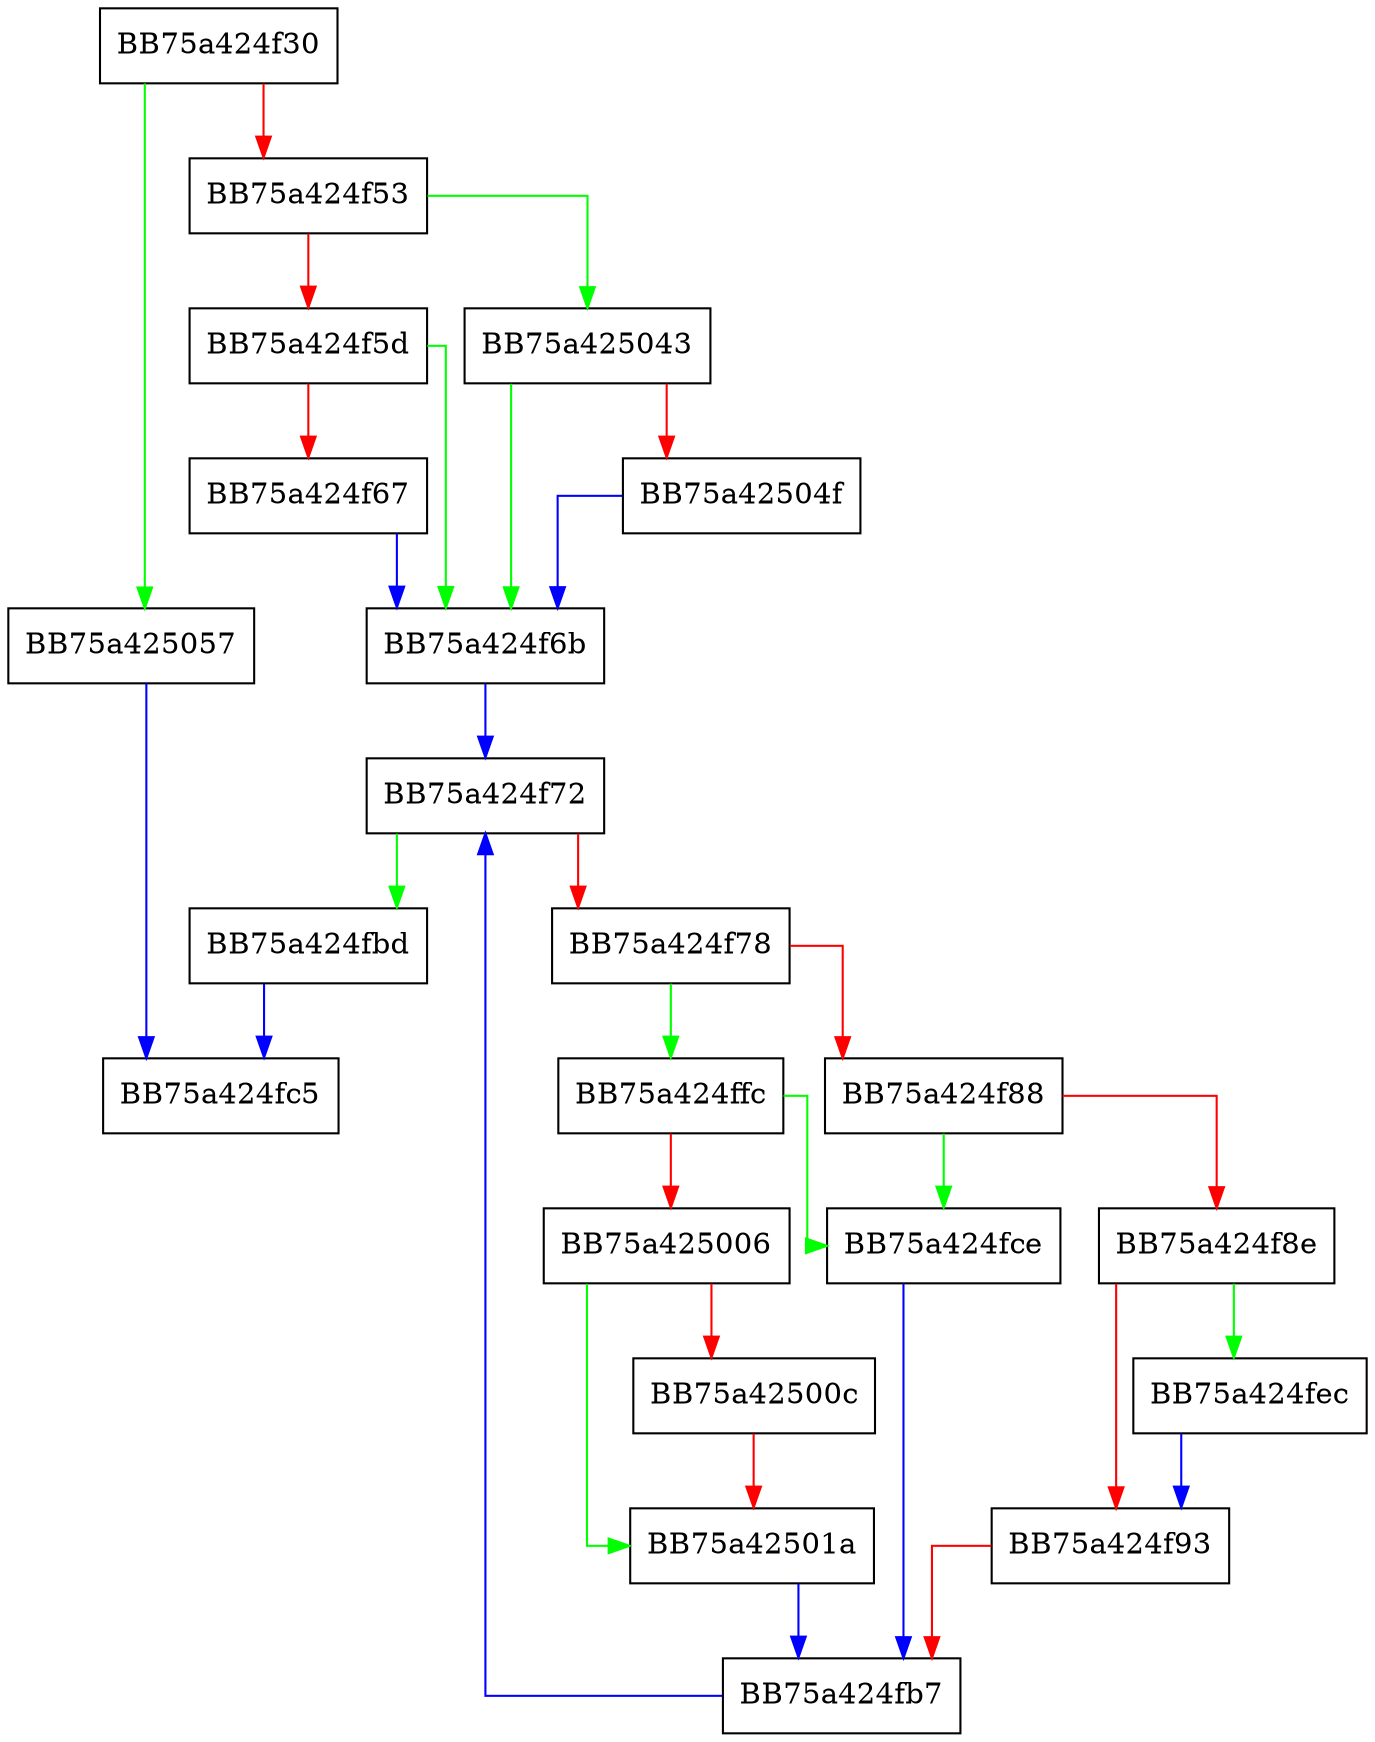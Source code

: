 digraph _Insert_node {
  node [shape="box"];
  graph [splines=ortho];
  BB75a424f30 -> BB75a425057 [color="green"];
  BB75a424f30 -> BB75a424f53 [color="red"];
  BB75a424f53 -> BB75a425043 [color="green"];
  BB75a424f53 -> BB75a424f5d [color="red"];
  BB75a424f5d -> BB75a424f6b [color="green"];
  BB75a424f5d -> BB75a424f67 [color="red"];
  BB75a424f67 -> BB75a424f6b [color="blue"];
  BB75a424f6b -> BB75a424f72 [color="blue"];
  BB75a424f72 -> BB75a424fbd [color="green"];
  BB75a424f72 -> BB75a424f78 [color="red"];
  BB75a424f78 -> BB75a424ffc [color="green"];
  BB75a424f78 -> BB75a424f88 [color="red"];
  BB75a424f88 -> BB75a424fce [color="green"];
  BB75a424f88 -> BB75a424f8e [color="red"];
  BB75a424f8e -> BB75a424fec [color="green"];
  BB75a424f8e -> BB75a424f93 [color="red"];
  BB75a424f93 -> BB75a424fb7 [color="red"];
  BB75a424fb7 -> BB75a424f72 [color="blue"];
  BB75a424fbd -> BB75a424fc5 [color="blue"];
  BB75a424fce -> BB75a424fb7 [color="blue"];
  BB75a424fec -> BB75a424f93 [color="blue"];
  BB75a424ffc -> BB75a424fce [color="green"];
  BB75a424ffc -> BB75a425006 [color="red"];
  BB75a425006 -> BB75a42501a [color="green"];
  BB75a425006 -> BB75a42500c [color="red"];
  BB75a42500c -> BB75a42501a [color="red"];
  BB75a42501a -> BB75a424fb7 [color="blue"];
  BB75a425043 -> BB75a424f6b [color="green"];
  BB75a425043 -> BB75a42504f [color="red"];
  BB75a42504f -> BB75a424f6b [color="blue"];
  BB75a425057 -> BB75a424fc5 [color="blue"];
}